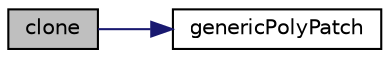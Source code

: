 digraph "clone"
{
  bgcolor="transparent";
  edge [fontname="Helvetica",fontsize="10",labelfontname="Helvetica",labelfontsize="10"];
  node [fontname="Helvetica",fontsize="10",shape=record];
  rankdir="LR";
  Node1 [label="clone",height=0.2,width=0.4,color="black", fillcolor="grey75", style="filled", fontcolor="black"];
  Node1 -> Node2 [color="midnightblue",fontsize="10",style="solid",fontname="Helvetica"];
  Node2 [label="genericPolyPatch",height=0.2,width=0.4,color="black",URL="$a00926.html#aea8c6e28e9fe1307ca2ef9b2d2f6a1de",tooltip="Construct from components. "];
}
